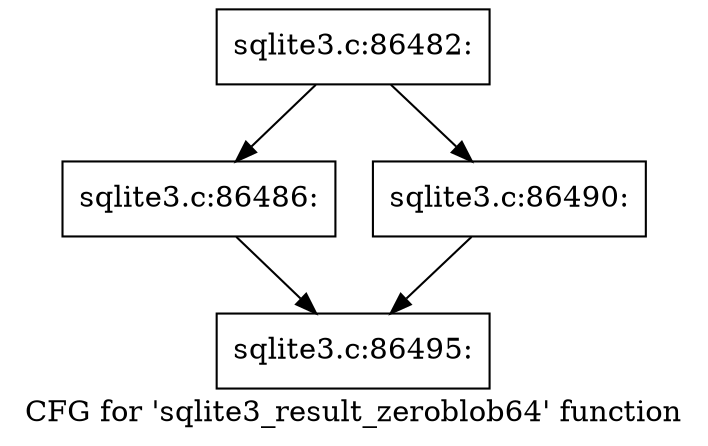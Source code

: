 digraph "CFG for 'sqlite3_result_zeroblob64' function" {
	label="CFG for 'sqlite3_result_zeroblob64' function";

	Node0x55c0f4e53760 [shape=record,label="{sqlite3.c:86482:}"];
	Node0x55c0f4e53760 -> Node0x55c0f549d1a0;
	Node0x55c0f4e53760 -> Node0x55c0f549d1f0;
	Node0x55c0f549d1a0 [shape=record,label="{sqlite3.c:86486:}"];
	Node0x55c0f549d1a0 -> Node0x55c0f4e53870;
	Node0x55c0f549d1f0 [shape=record,label="{sqlite3.c:86490:}"];
	Node0x55c0f549d1f0 -> Node0x55c0f4e53870;
	Node0x55c0f4e53870 [shape=record,label="{sqlite3.c:86495:}"];
}
